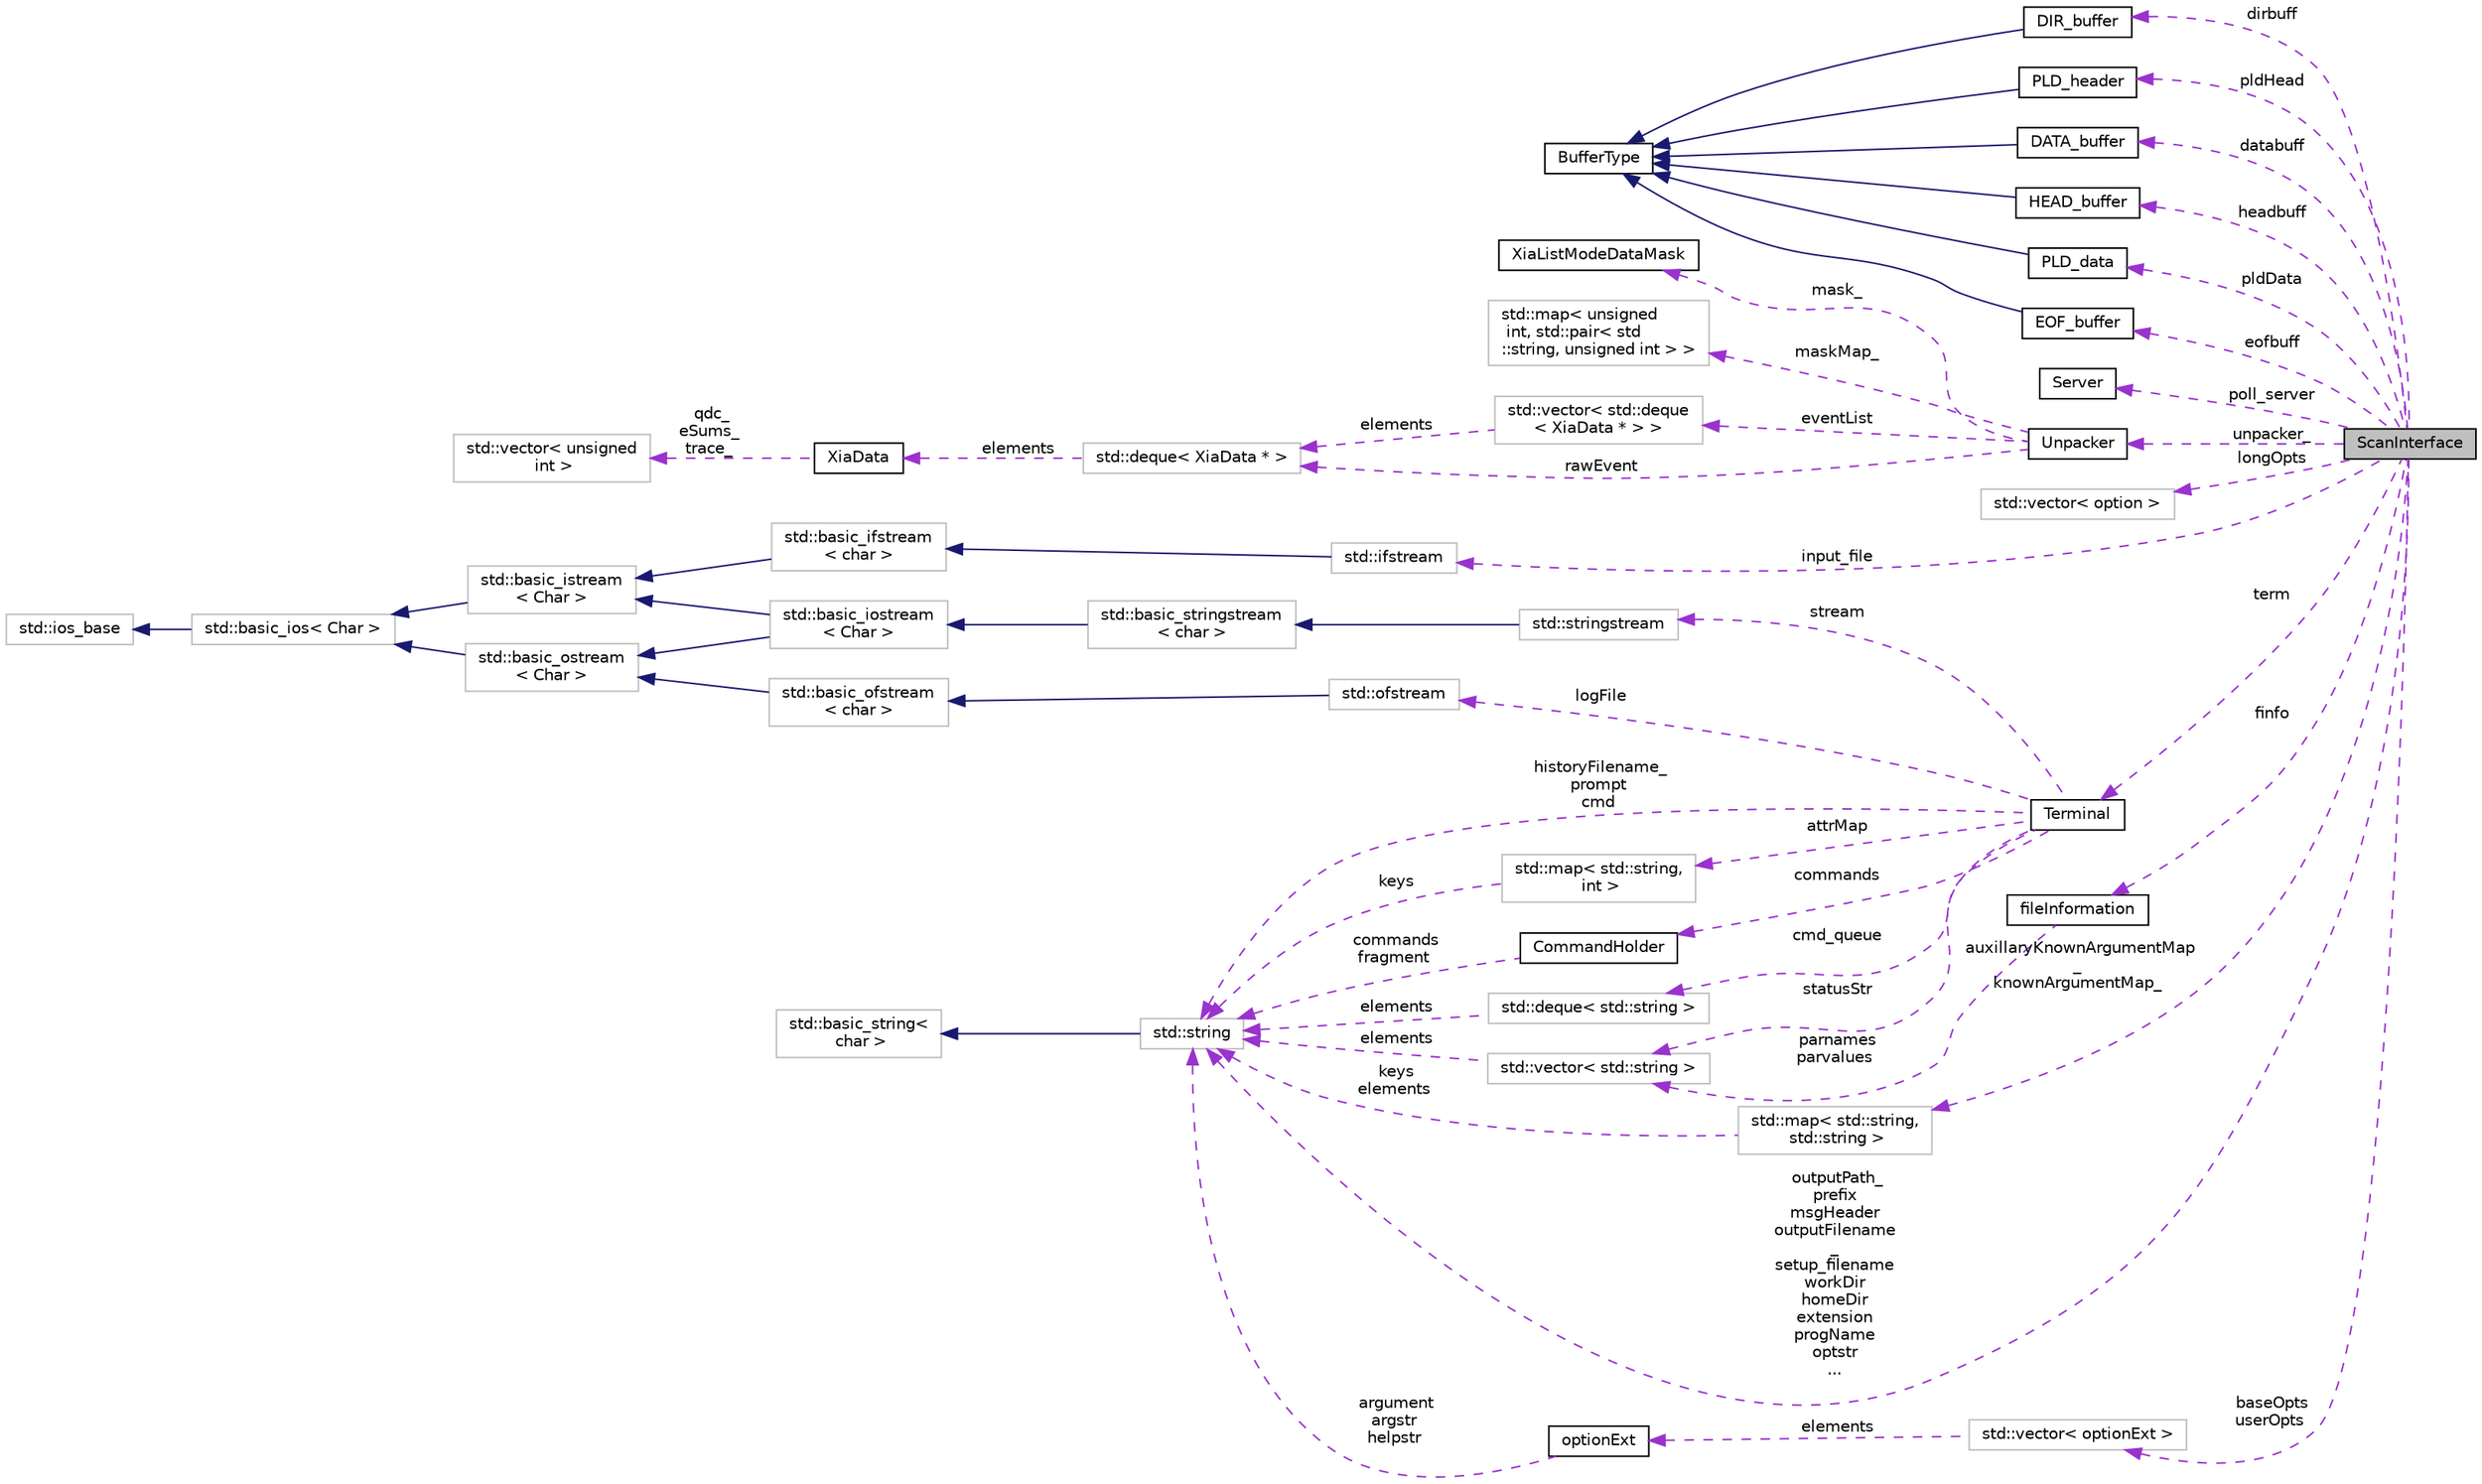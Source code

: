 digraph "ScanInterface"
{
  edge [fontname="Helvetica",fontsize="10",labelfontname="Helvetica",labelfontsize="10"];
  node [fontname="Helvetica",fontsize="10",shape=record];
  rankdir="LR";
  Node1 [label="ScanInterface",height=0.2,width=0.4,color="black", fillcolor="grey75", style="filled", fontcolor="black"];
  Node2 -> Node1 [dir="back",color="darkorchid3",fontsize="10",style="dashed",label=" pldData" ,fontname="Helvetica"];
  Node2 [label="PLD_data",height=0.2,width=0.4,color="black", fillcolor="white", style="filled",URL="$d0/d15/class_p_l_d__data.html",tooltip="The DATA buffer contains all physics data within the .pld file. "];
  Node3 -> Node2 [dir="back",color="midnightblue",fontsize="10",style="solid",fontname="Helvetica"];
  Node3 [label="BufferType",height=0.2,width=0.4,color="black", fillcolor="white", style="filled",URL="$d4/d57/class_buffer_type.html"];
  Node4 -> Node1 [dir="back",color="darkorchid3",fontsize="10",style="dashed",label=" poll_server" ,fontname="Helvetica"];
  Node4 [label="Server",height=0.2,width=0.4,color="black", fillcolor="white", style="filled",URL="$dc/db6/class_server.html"];
  Node5 -> Node1 [dir="back",color="darkorchid3",fontsize="10",style="dashed",label=" unpacker_" ,fontname="Helvetica"];
  Node5 [label="Unpacker",height=0.2,width=0.4,color="black", fillcolor="white", style="filled",URL="$d2/de8/class_unpacker.html"];
  Node6 -> Node5 [dir="back",color="darkorchid3",fontsize="10",style="dashed",label=" eventList" ,fontname="Helvetica"];
  Node6 [label="std::vector\< std::deque\l\< XiaData * \> \>",height=0.2,width=0.4,color="grey75", fillcolor="white", style="filled"];
  Node7 -> Node6 [dir="back",color="darkorchid3",fontsize="10",style="dashed",label=" elements" ,fontname="Helvetica"];
  Node7 [label="std::deque\< XiaData * \>",height=0.2,width=0.4,color="grey75", fillcolor="white", style="filled"];
  Node8 -> Node7 [dir="back",color="darkorchid3",fontsize="10",style="dashed",label=" elements" ,fontname="Helvetica"];
  Node8 [label="XiaData",height=0.2,width=0.4,color="black", fillcolor="white", style="filled",URL="$d2/ddd/class_xia_data.html",tooltip="A pixie16 channel event. "];
  Node9 -> Node8 [dir="back",color="darkorchid3",fontsize="10",style="dashed",label=" qdc_\neSums_\ntrace_" ,fontname="Helvetica"];
  Node9 [label="std::vector\< unsigned\l int \>",height=0.2,width=0.4,color="grey75", fillcolor="white", style="filled"];
  Node10 -> Node5 [dir="back",color="darkorchid3",fontsize="10",style="dashed",label=" mask_" ,fontname="Helvetica"];
  Node10 [label="XiaListModeDataMask",height=0.2,width=0.4,color="black", fillcolor="white", style="filled",URL="$dc/d76/class_xia_list_mode_data_mask.html"];
  Node7 -> Node5 [dir="back",color="darkorchid3",fontsize="10",style="dashed",label=" rawEvent" ,fontname="Helvetica"];
  Node11 -> Node5 [dir="back",color="darkorchid3",fontsize="10",style="dashed",label=" maskMap_" ,fontname="Helvetica"];
  Node11 [label="std::map\< unsigned\l int, std::pair\< std\l::string, unsigned int \> \>",height=0.2,width=0.4,color="grey75", fillcolor="white", style="filled"];
  Node12 -> Node1 [dir="back",color="darkorchid3",fontsize="10",style="dashed",label=" longOpts" ,fontname="Helvetica"];
  Node12 [label="std::vector\< option \>",height=0.2,width=0.4,color="grey75", fillcolor="white", style="filled"];
  Node13 -> Node1 [dir="back",color="darkorchid3",fontsize="10",style="dashed",label=" baseOpts\nuserOpts" ,fontname="Helvetica"];
  Node13 [label="std::vector\< optionExt \>",height=0.2,width=0.4,color="grey75", fillcolor="white", style="filled"];
  Node14 -> Node13 [dir="back",color="darkorchid3",fontsize="10",style="dashed",label=" elements" ,fontname="Helvetica"];
  Node14 [label="optionExt",height=0.2,width=0.4,color="black", fillcolor="white", style="filled",URL="$d4/d23/classoption_ext.html"];
  Node15 -> Node14 [dir="back",color="darkorchid3",fontsize="10",style="dashed",label=" argument\nargstr\nhelpstr" ,fontname="Helvetica"];
  Node15 [label="std::string",height=0.2,width=0.4,color="grey75", fillcolor="white", style="filled",tooltip="STL class. "];
  Node16 -> Node15 [dir="back",color="midnightblue",fontsize="10",style="solid",fontname="Helvetica"];
  Node16 [label="std::basic_string\<\l char \>",height=0.2,width=0.4,color="grey75", fillcolor="white", style="filled",tooltip="STL class. "];
  Node17 -> Node1 [dir="back",color="darkorchid3",fontsize="10",style="dashed",label=" eofbuff" ,fontname="Helvetica"];
  Node17 [label="EOF_buffer",height=0.2,width=0.4,color="black", fillcolor="white", style="filled",URL="$d6/d4e/class_e_o_f__buffer.html",tooltip="A single EOF buffer signals the end of a run (pacman .ldf format). A double EOF signals the end of th..."];
  Node3 -> Node17 [dir="back",color="midnightblue",fontsize="10",style="solid",fontname="Helvetica"];
  Node18 -> Node1 [dir="back",color="darkorchid3",fontsize="10",style="dashed",label=" input_file" ,fontname="Helvetica"];
  Node18 [label="std::ifstream",height=0.2,width=0.4,color="grey75", fillcolor="white", style="filled",tooltip="STL class. "];
  Node19 -> Node18 [dir="back",color="midnightblue",fontsize="10",style="solid",fontname="Helvetica"];
  Node19 [label="std::basic_ifstream\l\< char \>",height=0.2,width=0.4,color="grey75", fillcolor="white", style="filled",tooltip="STL class. "];
  Node20 -> Node19 [dir="back",color="midnightblue",fontsize="10",style="solid",fontname="Helvetica"];
  Node20 [label="std::basic_istream\l\< Char \>",height=0.2,width=0.4,color="grey75", fillcolor="white", style="filled",tooltip="STL class. "];
  Node21 -> Node20 [dir="back",color="midnightblue",fontsize="10",style="solid",fontname="Helvetica"];
  Node21 [label="std::basic_ios\< Char \>",height=0.2,width=0.4,color="grey75", fillcolor="white", style="filled",tooltip="STL class. "];
  Node22 -> Node21 [dir="back",color="midnightblue",fontsize="10",style="solid",fontname="Helvetica"];
  Node22 [label="std::ios_base",height=0.2,width=0.4,color="grey75", fillcolor="white", style="filled",tooltip="STL class. "];
  Node23 -> Node1 [dir="back",color="darkorchid3",fontsize="10",style="dashed",label=" term" ,fontname="Helvetica"];
  Node23 [label="Terminal",height=0.2,width=0.4,color="black", fillcolor="white", style="filled",URL="$dc/d46/class_terminal.html"];
  Node24 -> Node23 [dir="back",color="darkorchid3",fontsize="10",style="dashed",label=" attrMap" ,fontname="Helvetica"];
  Node24 [label="std::map\< std::string,\l int \>",height=0.2,width=0.4,color="grey75", fillcolor="white", style="filled"];
  Node15 -> Node24 [dir="back",color="darkorchid3",fontsize="10",style="dashed",label=" keys" ,fontname="Helvetica"];
  Node25 -> Node23 [dir="back",color="darkorchid3",fontsize="10",style="dashed",label=" commands" ,fontname="Helvetica"];
  Node25 [label="CommandHolder",height=0.2,width=0.4,color="black", fillcolor="white", style="filled",URL="$d2/d2e/class_command_holder.html"];
  Node15 -> Node25 [dir="back",color="darkorchid3",fontsize="10",style="dashed",label=" commands\nfragment" ,fontname="Helvetica"];
  Node15 -> Node23 [dir="back",color="darkorchid3",fontsize="10",style="dashed",label=" historyFilename_\nprompt\ncmd" ,fontname="Helvetica"];
  Node26 -> Node23 [dir="back",color="darkorchid3",fontsize="10",style="dashed",label=" stream" ,fontname="Helvetica"];
  Node26 [label="std::stringstream",height=0.2,width=0.4,color="grey75", fillcolor="white", style="filled",tooltip="STL class. "];
  Node27 -> Node26 [dir="back",color="midnightblue",fontsize="10",style="solid",fontname="Helvetica"];
  Node27 [label="std::basic_stringstream\l\< char \>",height=0.2,width=0.4,color="grey75", fillcolor="white", style="filled",tooltip="STL class. "];
  Node28 -> Node27 [dir="back",color="midnightblue",fontsize="10",style="solid",fontname="Helvetica"];
  Node28 [label="std::basic_iostream\l\< Char \>",height=0.2,width=0.4,color="grey75", fillcolor="white", style="filled",tooltip="STL class. "];
  Node20 -> Node28 [dir="back",color="midnightblue",fontsize="10",style="solid",fontname="Helvetica"];
  Node29 -> Node28 [dir="back",color="midnightblue",fontsize="10",style="solid",fontname="Helvetica"];
  Node29 [label="std::basic_ostream\l\< Char \>",height=0.2,width=0.4,color="grey75", fillcolor="white", style="filled",tooltip="STL class. "];
  Node21 -> Node29 [dir="back",color="midnightblue",fontsize="10",style="solid",fontname="Helvetica"];
  Node30 -> Node23 [dir="back",color="darkorchid3",fontsize="10",style="dashed",label=" logFile" ,fontname="Helvetica"];
  Node30 [label="std::ofstream",height=0.2,width=0.4,color="grey75", fillcolor="white", style="filled",tooltip="STL class. "];
  Node31 -> Node30 [dir="back",color="midnightblue",fontsize="10",style="solid",fontname="Helvetica"];
  Node31 [label="std::basic_ofstream\l\< char \>",height=0.2,width=0.4,color="grey75", fillcolor="white", style="filled",tooltip="STL class. "];
  Node29 -> Node31 [dir="back",color="midnightblue",fontsize="10",style="solid",fontname="Helvetica"];
  Node32 -> Node23 [dir="back",color="darkorchid3",fontsize="10",style="dashed",label=" statusStr" ,fontname="Helvetica"];
  Node32 [label="std::vector\< std::string \>",height=0.2,width=0.4,color="grey75", fillcolor="white", style="filled"];
  Node15 -> Node32 [dir="back",color="darkorchid3",fontsize="10",style="dashed",label=" elements" ,fontname="Helvetica"];
  Node33 -> Node23 [dir="back",color="darkorchid3",fontsize="10",style="dashed",label=" cmd_queue" ,fontname="Helvetica"];
  Node33 [label="std::deque\< std::string \>",height=0.2,width=0.4,color="grey75", fillcolor="white", style="filled"];
  Node15 -> Node33 [dir="back",color="darkorchid3",fontsize="10",style="dashed",label=" elements" ,fontname="Helvetica"];
  Node34 -> Node1 [dir="back",color="darkorchid3",fontsize="10",style="dashed",label=" dirbuff" ,fontname="Helvetica"];
  Node34 [label="DIR_buffer",height=0.2,width=0.4,color="black", fillcolor="white", style="filled",URL="$d2/deb/class_d_i_r__buffer.html"];
  Node3 -> Node34 [dir="back",color="midnightblue",fontsize="10",style="solid",fontname="Helvetica"];
  Node35 -> Node1 [dir="back",color="darkorchid3",fontsize="10",style="dashed",label=" pldHead" ,fontname="Helvetica"];
  Node35 [label="PLD_header",height=0.2,width=0.4,color="black", fillcolor="white", style="filled",URL="$de/deb/class_p_l_d__header.html",tooltip="The pld header contains information about the run including the date/time, the title, and the run number. "];
  Node3 -> Node35 [dir="back",color="midnightblue",fontsize="10",style="solid",fontname="Helvetica"];
  Node36 -> Node1 [dir="back",color="darkorchid3",fontsize="10",style="dashed",label=" finfo" ,fontname="Helvetica"];
  Node36 [label="fileInformation",height=0.2,width=0.4,color="black", fillcolor="white", style="filled",URL="$d1/db0/classfile_information.html"];
  Node32 -> Node36 [dir="back",color="darkorchid3",fontsize="10",style="dashed",label=" parnames\nparvalues" ,fontname="Helvetica"];
  Node15 -> Node1 [dir="back",color="darkorchid3",fontsize="10",style="dashed",label=" outputPath_\nprefix\nmsgHeader\noutputFilename\l_\nsetup_filename\nworkDir\nhomeDir\nextension\nprogName\noptstr\n..." ,fontname="Helvetica"];
  Node37 -> Node1 [dir="back",color="darkorchid3",fontsize="10",style="dashed",label=" auxillaryKnownArgumentMap\l_\nknownArgumentMap_" ,fontname="Helvetica"];
  Node37 [label="std::map\< std::string,\l std::string \>",height=0.2,width=0.4,color="grey75", fillcolor="white", style="filled"];
  Node15 -> Node37 [dir="back",color="darkorchid3",fontsize="10",style="dashed",label=" keys\nelements" ,fontname="Helvetica"];
  Node38 -> Node1 [dir="back",color="darkorchid3",fontsize="10",style="dashed",label=" databuff" ,fontname="Helvetica"];
  Node38 [label="DATA_buffer",height=0.2,width=0.4,color="black", fillcolor="white", style="filled",URL="$d0/dff/class_d_a_t_a__buffer.html"];
  Node3 -> Node38 [dir="back",color="midnightblue",fontsize="10",style="solid",fontname="Helvetica"];
  Node39 -> Node1 [dir="back",color="darkorchid3",fontsize="10",style="dashed",label=" headbuff" ,fontname="Helvetica"];
  Node39 [label="HEAD_buffer",height=0.2,width=0.4,color="black", fillcolor="white", style="filled",URL="$d8/d68/class_h_e_a_d__buffer.html"];
  Node3 -> Node39 [dir="back",color="midnightblue",fontsize="10",style="solid",fontname="Helvetica"];
}
